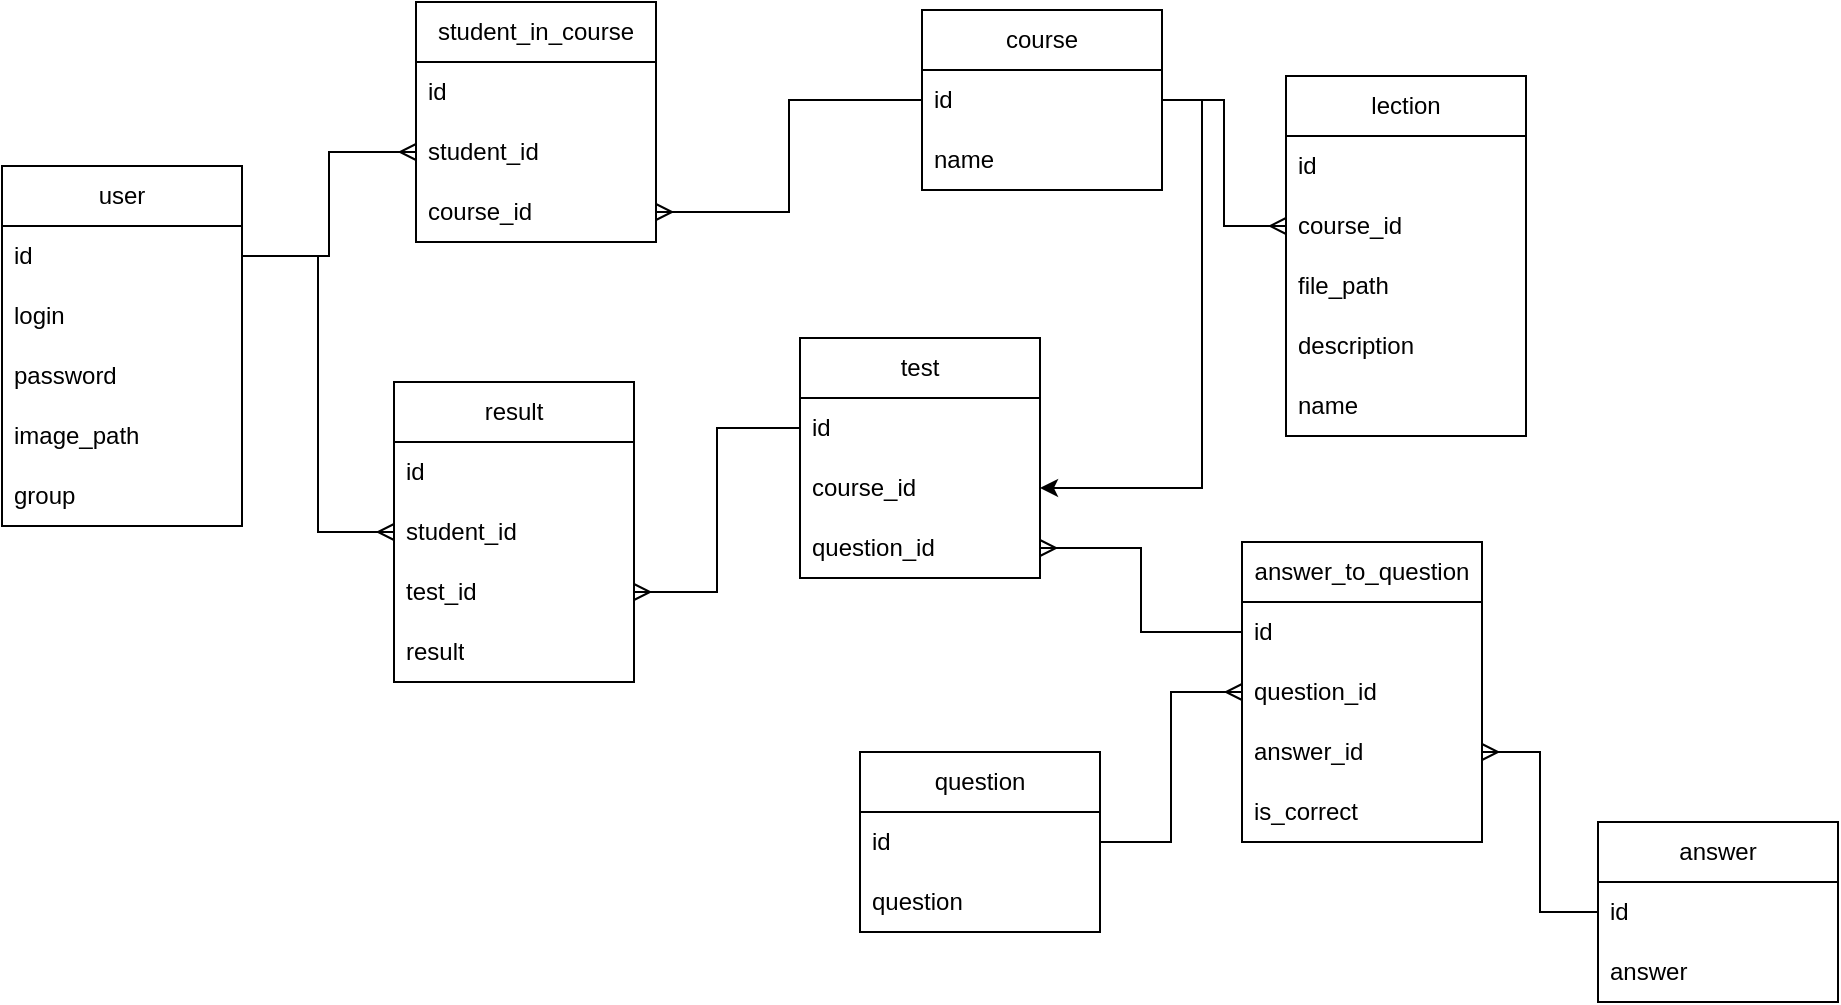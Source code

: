 <mxfile version="24.4.8" type="github">
  <diagram name="Page-1" id="5Un4fdIXJoDYMkFlnWOC">
    <mxGraphModel dx="376" dy="-260" grid="0" gridSize="10" guides="1" tooltips="1" connect="1" arrows="1" fold="1" page="0" pageScale="1" pageWidth="850" pageHeight="1100" math="0" shadow="0">
      <root>
        <mxCell id="0" />
        <mxCell id="1" parent="0" />
        <mxCell id="l16u2ttChjux-JlFhEDz-1" value="user" style="swimlane;fontStyle=0;childLayout=stackLayout;horizontal=1;startSize=30;horizontalStack=0;resizeParent=1;resizeParentMax=0;resizeLast=0;collapsible=1;marginBottom=0;whiteSpace=wrap;html=1;" parent="1" vertex="1">
          <mxGeometry x="38" y="1024" width="120" height="180" as="geometry" />
        </mxCell>
        <mxCell id="l16u2ttChjux-JlFhEDz-2" value="id" style="text;strokeColor=none;fillColor=none;align=left;verticalAlign=middle;spacingLeft=4;spacingRight=4;overflow=hidden;points=[[0,0.5],[1,0.5]];portConstraint=eastwest;rotatable=0;whiteSpace=wrap;html=1;" parent="l16u2ttChjux-JlFhEDz-1" vertex="1">
          <mxGeometry y="30" width="120" height="30" as="geometry" />
        </mxCell>
        <mxCell id="l16u2ttChjux-JlFhEDz-62" value="login" style="text;strokeColor=none;fillColor=none;align=left;verticalAlign=middle;spacingLeft=4;spacingRight=4;overflow=hidden;points=[[0,0.5],[1,0.5]];portConstraint=eastwest;rotatable=0;whiteSpace=wrap;html=1;" parent="l16u2ttChjux-JlFhEDz-1" vertex="1">
          <mxGeometry y="60" width="120" height="30" as="geometry" />
        </mxCell>
        <mxCell id="l16u2ttChjux-JlFhEDz-63" value="password" style="text;strokeColor=none;fillColor=none;align=left;verticalAlign=middle;spacingLeft=4;spacingRight=4;overflow=hidden;points=[[0,0.5],[1,0.5]];portConstraint=eastwest;rotatable=0;whiteSpace=wrap;html=1;" parent="l16u2ttChjux-JlFhEDz-1" vertex="1">
          <mxGeometry y="90" width="120" height="30" as="geometry" />
        </mxCell>
        <mxCell id="l16u2ttChjux-JlFhEDz-64" value="image_path" style="text;strokeColor=none;fillColor=none;align=left;verticalAlign=middle;spacingLeft=4;spacingRight=4;overflow=hidden;points=[[0,0.5],[1,0.5]];portConstraint=eastwest;rotatable=0;whiteSpace=wrap;html=1;" parent="l16u2ttChjux-JlFhEDz-1" vertex="1">
          <mxGeometry y="120" width="120" height="30" as="geometry" />
        </mxCell>
        <mxCell id="l16u2ttChjux-JlFhEDz-79" value="group" style="text;strokeColor=none;fillColor=none;align=left;verticalAlign=middle;spacingLeft=4;spacingRight=4;overflow=hidden;points=[[0,0.5],[1,0.5]];portConstraint=eastwest;rotatable=0;whiteSpace=wrap;html=1;" parent="l16u2ttChjux-JlFhEDz-1" vertex="1">
          <mxGeometry y="150" width="120" height="30" as="geometry" />
        </mxCell>
        <mxCell id="l16u2ttChjux-JlFhEDz-13" value="lection" style="swimlane;fontStyle=0;childLayout=stackLayout;horizontal=1;startSize=30;horizontalStack=0;resizeParent=1;resizeParentMax=0;resizeLast=0;collapsible=1;marginBottom=0;whiteSpace=wrap;html=1;" parent="1" vertex="1">
          <mxGeometry x="680" y="979" width="120" height="180" as="geometry" />
        </mxCell>
        <mxCell id="l16u2ttChjux-JlFhEDz-14" value="id" style="text;strokeColor=none;fillColor=none;align=left;verticalAlign=middle;spacingLeft=4;spacingRight=4;overflow=hidden;points=[[0,0.5],[1,0.5]];portConstraint=eastwest;rotatable=0;whiteSpace=wrap;html=1;" parent="l16u2ttChjux-JlFhEDz-13" vertex="1">
          <mxGeometry y="30" width="120" height="30" as="geometry" />
        </mxCell>
        <mxCell id="l16u2ttChjux-JlFhEDz-15" value="course_id" style="text;strokeColor=none;fillColor=none;align=left;verticalAlign=middle;spacingLeft=4;spacingRight=4;overflow=hidden;points=[[0,0.5],[1,0.5]];portConstraint=eastwest;rotatable=0;whiteSpace=wrap;html=1;" parent="l16u2ttChjux-JlFhEDz-13" vertex="1">
          <mxGeometry y="60" width="120" height="30" as="geometry" />
        </mxCell>
        <mxCell id="xuQ8823o_foo-h-SKaSZ-1" value="file_path" style="text;strokeColor=none;fillColor=none;align=left;verticalAlign=middle;spacingLeft=4;spacingRight=4;overflow=hidden;points=[[0,0.5],[1,0.5]];portConstraint=eastwest;rotatable=0;whiteSpace=wrap;html=1;" vertex="1" parent="l16u2ttChjux-JlFhEDz-13">
          <mxGeometry y="90" width="120" height="30" as="geometry" />
        </mxCell>
        <mxCell id="xuQ8823o_foo-h-SKaSZ-2" value="description" style="text;strokeColor=none;fillColor=none;align=left;verticalAlign=middle;spacingLeft=4;spacingRight=4;overflow=hidden;points=[[0,0.5],[1,0.5]];portConstraint=eastwest;rotatable=0;whiteSpace=wrap;html=1;" vertex="1" parent="l16u2ttChjux-JlFhEDz-13">
          <mxGeometry y="120" width="120" height="30" as="geometry" />
        </mxCell>
        <mxCell id="xuQ8823o_foo-h-SKaSZ-3" value="name" style="text;strokeColor=none;fillColor=none;align=left;verticalAlign=middle;spacingLeft=4;spacingRight=4;overflow=hidden;points=[[0,0.5],[1,0.5]];portConstraint=eastwest;rotatable=0;whiteSpace=wrap;html=1;" vertex="1" parent="l16u2ttChjux-JlFhEDz-13">
          <mxGeometry y="150" width="120" height="30" as="geometry" />
        </mxCell>
        <mxCell id="l16u2ttChjux-JlFhEDz-26" value="course" style="swimlane;fontStyle=0;childLayout=stackLayout;horizontal=1;startSize=30;horizontalStack=0;resizeParent=1;resizeParentMax=0;resizeLast=0;collapsible=1;marginBottom=0;whiteSpace=wrap;html=1;" parent="1" vertex="1">
          <mxGeometry x="498" y="946" width="120" height="90" as="geometry" />
        </mxCell>
        <mxCell id="l16u2ttChjux-JlFhEDz-27" value="id" style="text;strokeColor=none;fillColor=none;align=left;verticalAlign=middle;spacingLeft=4;spacingRight=4;overflow=hidden;points=[[0,0.5],[1,0.5]];portConstraint=eastwest;rotatable=0;whiteSpace=wrap;html=1;" parent="l16u2ttChjux-JlFhEDz-26" vertex="1">
          <mxGeometry y="30" width="120" height="30" as="geometry" />
        </mxCell>
        <mxCell id="l16u2ttChjux-JlFhEDz-28" value="name" style="text;strokeColor=none;fillColor=none;align=left;verticalAlign=middle;spacingLeft=4;spacingRight=4;overflow=hidden;points=[[0,0.5],[1,0.5]];portConstraint=eastwest;rotatable=0;whiteSpace=wrap;html=1;" parent="l16u2ttChjux-JlFhEDz-26" vertex="1">
          <mxGeometry y="60" width="120" height="30" as="geometry" />
        </mxCell>
        <mxCell id="l16u2ttChjux-JlFhEDz-31" value="student_in_course" style="swimlane;fontStyle=0;childLayout=stackLayout;horizontal=1;startSize=30;horizontalStack=0;resizeParent=1;resizeParentMax=0;resizeLast=0;collapsible=1;marginBottom=0;whiteSpace=wrap;html=1;" parent="1" vertex="1">
          <mxGeometry x="245" y="942" width="120" height="120" as="geometry" />
        </mxCell>
        <mxCell id="l16u2ttChjux-JlFhEDz-32" value="id" style="text;strokeColor=none;fillColor=none;align=left;verticalAlign=middle;spacingLeft=4;spacingRight=4;overflow=hidden;points=[[0,0.5],[1,0.5]];portConstraint=eastwest;rotatable=0;whiteSpace=wrap;html=1;" parent="l16u2ttChjux-JlFhEDz-31" vertex="1">
          <mxGeometry y="30" width="120" height="30" as="geometry" />
        </mxCell>
        <mxCell id="l16u2ttChjux-JlFhEDz-33" value="student_id" style="text;strokeColor=none;fillColor=none;align=left;verticalAlign=middle;spacingLeft=4;spacingRight=4;overflow=hidden;points=[[0,0.5],[1,0.5]];portConstraint=eastwest;rotatable=0;whiteSpace=wrap;html=1;" parent="l16u2ttChjux-JlFhEDz-31" vertex="1">
          <mxGeometry y="60" width="120" height="30" as="geometry" />
        </mxCell>
        <mxCell id="l16u2ttChjux-JlFhEDz-34" value="course_id" style="text;strokeColor=none;fillColor=none;align=left;verticalAlign=middle;spacingLeft=4;spacingRight=4;overflow=hidden;points=[[0,0.5],[1,0.5]];portConstraint=eastwest;rotatable=0;whiteSpace=wrap;html=1;" parent="l16u2ttChjux-JlFhEDz-31" vertex="1">
          <mxGeometry y="90" width="120" height="30" as="geometry" />
        </mxCell>
        <mxCell id="l16u2ttChjux-JlFhEDz-37" style="edgeStyle=orthogonalEdgeStyle;rounded=0;orthogonalLoop=1;jettySize=auto;html=1;endArrow=ERmany;endFill=0;" parent="1" source="l16u2ttChjux-JlFhEDz-2" target="l16u2ttChjux-JlFhEDz-33" edge="1">
          <mxGeometry relative="1" as="geometry" />
        </mxCell>
        <mxCell id="l16u2ttChjux-JlFhEDz-38" style="edgeStyle=orthogonalEdgeStyle;rounded=0;orthogonalLoop=1;jettySize=auto;html=1;endArrow=ERmany;endFill=0;" parent="1" source="l16u2ttChjux-JlFhEDz-27" target="l16u2ttChjux-JlFhEDz-34" edge="1">
          <mxGeometry relative="1" as="geometry" />
        </mxCell>
        <mxCell id="l16u2ttChjux-JlFhEDz-39" value="test" style="swimlane;fontStyle=0;childLayout=stackLayout;horizontal=1;startSize=30;horizontalStack=0;resizeParent=1;resizeParentMax=0;resizeLast=0;collapsible=1;marginBottom=0;whiteSpace=wrap;html=1;" parent="1" vertex="1">
          <mxGeometry x="437" y="1110" width="120" height="120" as="geometry">
            <mxRectangle x="440" y="800" width="70" height="30" as="alternateBounds" />
          </mxGeometry>
        </mxCell>
        <mxCell id="l16u2ttChjux-JlFhEDz-40" value="id" style="text;strokeColor=none;fillColor=none;align=left;verticalAlign=middle;spacingLeft=4;spacingRight=4;overflow=hidden;points=[[0,0.5],[1,0.5]];portConstraint=eastwest;rotatable=0;whiteSpace=wrap;html=1;" parent="l16u2ttChjux-JlFhEDz-39" vertex="1">
          <mxGeometry y="30" width="120" height="30" as="geometry" />
        </mxCell>
        <mxCell id="l16u2ttChjux-JlFhEDz-41" value="course_id" style="text;strokeColor=none;fillColor=none;align=left;verticalAlign=middle;spacingLeft=4;spacingRight=4;overflow=hidden;points=[[0,0.5],[1,0.5]];portConstraint=eastwest;rotatable=0;whiteSpace=wrap;html=1;" parent="l16u2ttChjux-JlFhEDz-39" vertex="1">
          <mxGeometry y="60" width="120" height="30" as="geometry" />
        </mxCell>
        <mxCell id="7bfMfujOolpd-MTGjhGS-19" value="question_id" style="text;strokeColor=none;fillColor=none;align=left;verticalAlign=middle;spacingLeft=4;spacingRight=4;overflow=hidden;points=[[0,0.5],[1,0.5]];portConstraint=eastwest;rotatable=0;whiteSpace=wrap;html=1;" parent="l16u2ttChjux-JlFhEDz-39" vertex="1">
          <mxGeometry y="90" width="120" height="30" as="geometry" />
        </mxCell>
        <mxCell id="l16u2ttChjux-JlFhEDz-55" value="result" style="swimlane;fontStyle=0;childLayout=stackLayout;horizontal=1;startSize=30;horizontalStack=0;resizeParent=1;resizeParentMax=0;resizeLast=0;collapsible=1;marginBottom=0;whiteSpace=wrap;html=1;" parent="1" vertex="1">
          <mxGeometry x="234" y="1132" width="120" height="150" as="geometry" />
        </mxCell>
        <mxCell id="l16u2ttChjux-JlFhEDz-56" value="id" style="text;strokeColor=none;fillColor=none;align=left;verticalAlign=middle;spacingLeft=4;spacingRight=4;overflow=hidden;points=[[0,0.5],[1,0.5]];portConstraint=eastwest;rotatable=0;whiteSpace=wrap;html=1;" parent="l16u2ttChjux-JlFhEDz-55" vertex="1">
          <mxGeometry y="30" width="120" height="30" as="geometry" />
        </mxCell>
        <mxCell id="l16u2ttChjux-JlFhEDz-57" value="student_id" style="text;strokeColor=none;fillColor=none;align=left;verticalAlign=middle;spacingLeft=4;spacingRight=4;overflow=hidden;points=[[0,0.5],[1,0.5]];portConstraint=eastwest;rotatable=0;whiteSpace=wrap;html=1;" parent="l16u2ttChjux-JlFhEDz-55" vertex="1">
          <mxGeometry y="60" width="120" height="30" as="geometry" />
        </mxCell>
        <mxCell id="l16u2ttChjux-JlFhEDz-58" value="test_id" style="text;strokeColor=none;fillColor=none;align=left;verticalAlign=middle;spacingLeft=4;spacingRight=4;overflow=hidden;points=[[0,0.5],[1,0.5]];portConstraint=eastwest;rotatable=0;whiteSpace=wrap;html=1;" parent="l16u2ttChjux-JlFhEDz-55" vertex="1">
          <mxGeometry y="90" width="120" height="30" as="geometry" />
        </mxCell>
        <mxCell id="l16u2ttChjux-JlFhEDz-67" value="result" style="text;strokeColor=none;fillColor=none;align=left;verticalAlign=middle;spacingLeft=4;spacingRight=4;overflow=hidden;points=[[0,0.5],[1,0.5]];portConstraint=eastwest;rotatable=0;whiteSpace=wrap;html=1;" parent="l16u2ttChjux-JlFhEDz-55" vertex="1">
          <mxGeometry y="120" width="120" height="30" as="geometry" />
        </mxCell>
        <mxCell id="l16u2ttChjux-JlFhEDz-85" style="edgeStyle=orthogonalEdgeStyle;rounded=0;orthogonalLoop=1;jettySize=auto;html=1;endArrow=ERmany;endFill=0;" parent="1" source="l16u2ttChjux-JlFhEDz-40" target="l16u2ttChjux-JlFhEDz-58" edge="1">
          <mxGeometry relative="1" as="geometry" />
        </mxCell>
        <mxCell id="7bfMfujOolpd-MTGjhGS-2" value="question" style="swimlane;fontStyle=0;childLayout=stackLayout;horizontal=1;startSize=30;horizontalStack=0;resizeParent=1;resizeParentMax=0;resizeLast=0;collapsible=1;marginBottom=0;whiteSpace=wrap;html=1;" parent="1" vertex="1">
          <mxGeometry x="467" y="1317" width="120" height="90" as="geometry">
            <mxRectangle x="440" y="800" width="70" height="30" as="alternateBounds" />
          </mxGeometry>
        </mxCell>
        <mxCell id="7bfMfujOolpd-MTGjhGS-3" value="id" style="text;strokeColor=none;fillColor=none;align=left;verticalAlign=middle;spacingLeft=4;spacingRight=4;overflow=hidden;points=[[0,0.5],[1,0.5]];portConstraint=eastwest;rotatable=0;whiteSpace=wrap;html=1;" parent="7bfMfujOolpd-MTGjhGS-2" vertex="1">
          <mxGeometry y="30" width="120" height="30" as="geometry" />
        </mxCell>
        <mxCell id="7bfMfujOolpd-MTGjhGS-4" value="question" style="text;strokeColor=none;fillColor=none;align=left;verticalAlign=middle;spacingLeft=4;spacingRight=4;overflow=hidden;points=[[0,0.5],[1,0.5]];portConstraint=eastwest;rotatable=0;whiteSpace=wrap;html=1;" parent="7bfMfujOolpd-MTGjhGS-2" vertex="1">
          <mxGeometry y="60" width="120" height="30" as="geometry" />
        </mxCell>
        <mxCell id="7bfMfujOolpd-MTGjhGS-6" value="answer" style="swimlane;fontStyle=0;childLayout=stackLayout;horizontal=1;startSize=30;horizontalStack=0;resizeParent=1;resizeParentMax=0;resizeLast=0;collapsible=1;marginBottom=0;whiteSpace=wrap;html=1;" parent="1" vertex="1">
          <mxGeometry x="836" y="1352" width="120" height="90" as="geometry">
            <mxRectangle x="440" y="800" width="70" height="30" as="alternateBounds" />
          </mxGeometry>
        </mxCell>
        <mxCell id="7bfMfujOolpd-MTGjhGS-7" value="id" style="text;strokeColor=none;fillColor=none;align=left;verticalAlign=middle;spacingLeft=4;spacingRight=4;overflow=hidden;points=[[0,0.5],[1,0.5]];portConstraint=eastwest;rotatable=0;whiteSpace=wrap;html=1;" parent="7bfMfujOolpd-MTGjhGS-6" vertex="1">
          <mxGeometry y="30" width="120" height="30" as="geometry" />
        </mxCell>
        <mxCell id="7bfMfujOolpd-MTGjhGS-9" value="answer" style="text;strokeColor=none;fillColor=none;align=left;verticalAlign=middle;spacingLeft=4;spacingRight=4;overflow=hidden;points=[[0,0.5],[1,0.5]];portConstraint=eastwest;rotatable=0;whiteSpace=wrap;html=1;" parent="7bfMfujOolpd-MTGjhGS-6" vertex="1">
          <mxGeometry y="60" width="120" height="30" as="geometry" />
        </mxCell>
        <mxCell id="7bfMfujOolpd-MTGjhGS-10" value="answer_to_question" style="swimlane;fontStyle=0;childLayout=stackLayout;horizontal=1;startSize=30;horizontalStack=0;resizeParent=1;resizeParentMax=0;resizeLast=0;collapsible=1;marginBottom=0;whiteSpace=wrap;html=1;" parent="1" vertex="1">
          <mxGeometry x="658" y="1212" width="120" height="150" as="geometry">
            <mxRectangle x="440" y="800" width="70" height="30" as="alternateBounds" />
          </mxGeometry>
        </mxCell>
        <mxCell id="7bfMfujOolpd-MTGjhGS-11" value="id" style="text;strokeColor=none;fillColor=none;align=left;verticalAlign=middle;spacingLeft=4;spacingRight=4;overflow=hidden;points=[[0,0.5],[1,0.5]];portConstraint=eastwest;rotatable=0;whiteSpace=wrap;html=1;" parent="7bfMfujOolpd-MTGjhGS-10" vertex="1">
          <mxGeometry y="30" width="120" height="30" as="geometry" />
        </mxCell>
        <mxCell id="7bfMfujOolpd-MTGjhGS-12" value="question_id" style="text;strokeColor=none;fillColor=none;align=left;verticalAlign=middle;spacingLeft=4;spacingRight=4;overflow=hidden;points=[[0,0.5],[1,0.5]];portConstraint=eastwest;rotatable=0;whiteSpace=wrap;html=1;" parent="7bfMfujOolpd-MTGjhGS-10" vertex="1">
          <mxGeometry y="60" width="120" height="30" as="geometry" />
        </mxCell>
        <mxCell id="7bfMfujOolpd-MTGjhGS-13" value="answer_id" style="text;strokeColor=none;fillColor=none;align=left;verticalAlign=middle;spacingLeft=4;spacingRight=4;overflow=hidden;points=[[0,0.5],[1,0.5]];portConstraint=eastwest;rotatable=0;whiteSpace=wrap;html=1;" parent="7bfMfujOolpd-MTGjhGS-10" vertex="1">
          <mxGeometry y="90" width="120" height="30" as="geometry" />
        </mxCell>
        <mxCell id="7bfMfujOolpd-MTGjhGS-17" value="is_correct" style="text;strokeColor=none;fillColor=none;align=left;verticalAlign=middle;spacingLeft=4;spacingRight=4;overflow=hidden;points=[[0,0.5],[1,0.5]];portConstraint=eastwest;rotatable=0;whiteSpace=wrap;html=1;" parent="7bfMfujOolpd-MTGjhGS-10" vertex="1">
          <mxGeometry y="120" width="120" height="30" as="geometry" />
        </mxCell>
        <mxCell id="7bfMfujOolpd-MTGjhGS-15" style="edgeStyle=orthogonalEdgeStyle;rounded=0;orthogonalLoop=1;jettySize=auto;html=1;endArrow=ERmany;endFill=0;" parent="1" source="7bfMfujOolpd-MTGjhGS-7" target="7bfMfujOolpd-MTGjhGS-13" edge="1">
          <mxGeometry relative="1" as="geometry" />
        </mxCell>
        <mxCell id="7bfMfujOolpd-MTGjhGS-26" style="edgeStyle=orthogonalEdgeStyle;rounded=0;orthogonalLoop=1;jettySize=auto;html=1;exitX=0;exitY=0.5;exitDx=0;exitDy=0;entryX=1;entryY=0.5;entryDx=0;entryDy=0;endArrow=ERmany;endFill=0;" parent="1" source="7bfMfujOolpd-MTGjhGS-11" target="7bfMfujOolpd-MTGjhGS-19" edge="1">
          <mxGeometry relative="1" as="geometry" />
        </mxCell>
        <mxCell id="7bfMfujOolpd-MTGjhGS-29" style="edgeStyle=orthogonalEdgeStyle;rounded=0;orthogonalLoop=1;jettySize=auto;html=1;exitX=1;exitY=0.5;exitDx=0;exitDy=0;entryX=0;entryY=0.5;entryDx=0;entryDy=0;endArrow=ERmany;endFill=0;" parent="1" source="l16u2ttChjux-JlFhEDz-2" target="l16u2ttChjux-JlFhEDz-57" edge="1">
          <mxGeometry relative="1" as="geometry" />
        </mxCell>
        <mxCell id="7bfMfujOolpd-MTGjhGS-30" style="edgeStyle=orthogonalEdgeStyle;rounded=0;orthogonalLoop=1;jettySize=auto;html=1;entryX=0;entryY=0.5;entryDx=0;entryDy=0;endArrow=ERmany;endFill=0;" parent="1" source="l16u2ttChjux-JlFhEDz-27" target="l16u2ttChjux-JlFhEDz-15" edge="1">
          <mxGeometry relative="1" as="geometry" />
        </mxCell>
        <mxCell id="xuQ8823o_foo-h-SKaSZ-4" style="edgeStyle=orthogonalEdgeStyle;rounded=0;orthogonalLoop=1;jettySize=auto;html=1;exitX=1;exitY=0.5;exitDx=0;exitDy=0;entryX=0;entryY=0.5;entryDx=0;entryDy=0;endArrow=ERmany;endFill=0;" edge="1" parent="1" source="7bfMfujOolpd-MTGjhGS-3" target="7bfMfujOolpd-MTGjhGS-12">
          <mxGeometry relative="1" as="geometry" />
        </mxCell>
        <mxCell id="xuQ8823o_foo-h-SKaSZ-5" style="edgeStyle=orthogonalEdgeStyle;rounded=0;orthogonalLoop=1;jettySize=auto;html=1;exitX=1;exitY=0.5;exitDx=0;exitDy=0;entryX=1;entryY=0.5;entryDx=0;entryDy=0;" edge="1" parent="1" source="l16u2ttChjux-JlFhEDz-27" target="l16u2ttChjux-JlFhEDz-41">
          <mxGeometry relative="1" as="geometry" />
        </mxCell>
      </root>
    </mxGraphModel>
  </diagram>
</mxfile>
